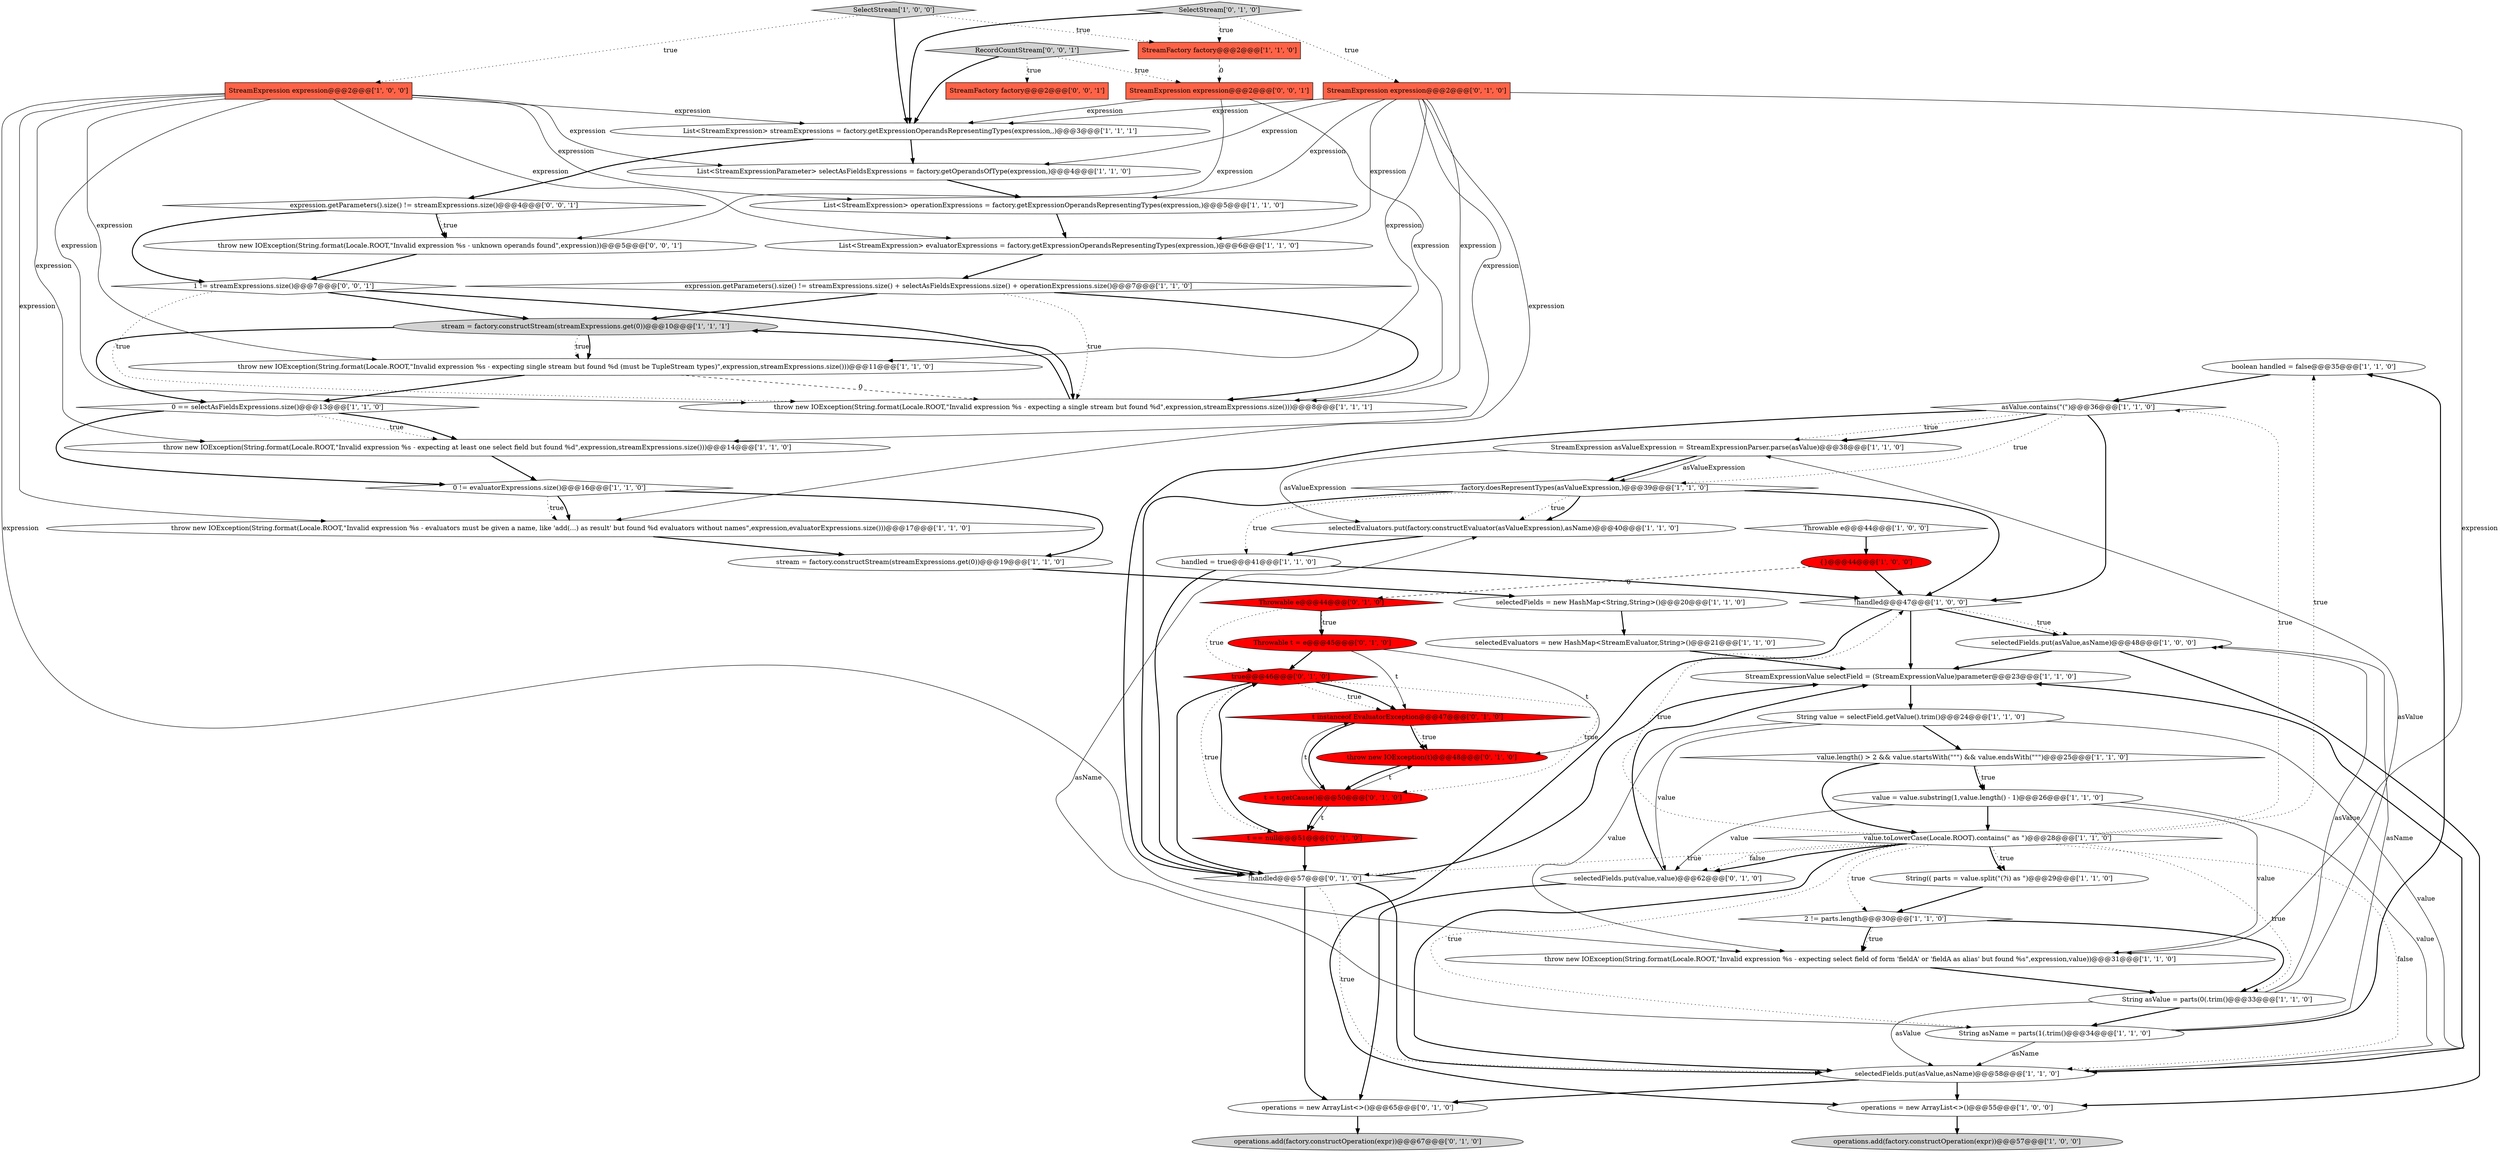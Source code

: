 digraph {
34 [style = filled, label = "boolean handled = false@@@35@@@['1', '1', '0']", fillcolor = white, shape = ellipse image = "AAA0AAABBB1BBB"];
49 [style = filled, label = "true@@@46@@@['0', '1', '0']", fillcolor = red, shape = diamond image = "AAA1AAABBB2BBB"];
14 [style = filled, label = "value = value.substring(1,value.length() - 1)@@@26@@@['1', '1', '0']", fillcolor = white, shape = ellipse image = "AAA0AAABBB1BBB"];
25 [style = filled, label = "selectedFields = new HashMap<String,String>()@@@20@@@['1', '1', '0']", fillcolor = white, shape = ellipse image = "AAA0AAABBB1BBB"];
26 [style = filled, label = "List<StreamExpression> evaluatorExpressions = factory.getExpressionOperandsRepresentingTypes(expression,)@@@6@@@['1', '1', '0']", fillcolor = white, shape = ellipse image = "AAA0AAABBB1BBB"];
54 [style = filled, label = "StreamFactory factory@@@2@@@['0', '0', '1']", fillcolor = tomato, shape = box image = "AAA0AAABBB3BBB"];
13 [style = filled, label = "operations = new ArrayList<>()@@@55@@@['1', '0', '0']", fillcolor = white, shape = ellipse image = "AAA0AAABBB1BBB"];
22 [style = filled, label = "String asName = parts(1(.trim()@@@34@@@['1', '1', '0']", fillcolor = white, shape = ellipse image = "AAA0AAABBB1BBB"];
29 [style = filled, label = "StreamExpression asValueExpression = StreamExpressionParser.parse(asValue)@@@38@@@['1', '1', '0']", fillcolor = white, shape = ellipse image = "AAA0AAABBB1BBB"];
58 [style = filled, label = "StreamExpression expression@@@2@@@['0', '0', '1']", fillcolor = tomato, shape = box image = "AAA0AAABBB3BBB"];
19 [style = filled, label = "2 != parts.length@@@30@@@['1', '1', '0']", fillcolor = white, shape = diamond image = "AAA0AAABBB1BBB"];
17 [style = filled, label = "selectedFields.put(asValue,asName)@@@48@@@['1', '0', '0']", fillcolor = white, shape = ellipse image = "AAA0AAABBB1BBB"];
21 [style = filled, label = "List<StreamExpressionParameter> selectAsFieldsExpressions = factory.getOperandsOfType(expression,)@@@4@@@['1', '1', '0']", fillcolor = white, shape = ellipse image = "AAA0AAABBB1BBB"];
48 [style = filled, label = "StreamExpression expression@@@2@@@['0', '1', '0']", fillcolor = tomato, shape = box image = "AAA0AAABBB2BBB"];
53 [style = filled, label = "Throwable t = e@@@45@@@['0', '1', '0']", fillcolor = red, shape = ellipse image = "AAA1AAABBB2BBB"];
40 [style = filled, label = "stream = factory.constructStream(streamExpressions.get(0))@@@19@@@['1', '1', '0']", fillcolor = white, shape = ellipse image = "AAA0AAABBB1BBB"];
44 [style = filled, label = "t instanceof EvaluatorException@@@47@@@['0', '1', '0']", fillcolor = red, shape = diamond image = "AAA1AAABBB2BBB"];
7 [style = filled, label = "value.toLowerCase(Locale.ROOT).contains(\" as \")@@@28@@@['1', '1', '0']", fillcolor = white, shape = diamond image = "AAA0AAABBB1BBB"];
18 [style = filled, label = "selectedEvaluators = new HashMap<StreamEvaluator,String>()@@@21@@@['1', '1', '0']", fillcolor = white, shape = ellipse image = "AAA0AAABBB1BBB"];
42 [style = filled, label = "SelectStream['0', '1', '0']", fillcolor = lightgray, shape = diamond image = "AAA0AAABBB2BBB"];
8 [style = filled, label = "List<StreamExpression> operationExpressions = factory.getExpressionOperandsRepresentingTypes(expression,)@@@5@@@['1', '1', '0']", fillcolor = white, shape = ellipse image = "AAA0AAABBB1BBB"];
16 [style = filled, label = "StreamExpressionValue selectField = (StreamExpressionValue)parameter@@@23@@@['1', '1', '0']", fillcolor = white, shape = ellipse image = "AAA0AAABBB1BBB"];
36 [style = filled, label = "!handled@@@47@@@['1', '0', '0']", fillcolor = white, shape = diamond image = "AAA0AAABBB1BBB"];
0 [style = filled, label = "Throwable e@@@44@@@['1', '0', '0']", fillcolor = white, shape = diamond image = "AAA0AAABBB1BBB"];
52 [style = filled, label = "operations = new ArrayList<>()@@@65@@@['0', '1', '0']", fillcolor = white, shape = ellipse image = "AAA0AAABBB2BBB"];
45 [style = filled, label = "!handled@@@57@@@['0', '1', '0']", fillcolor = white, shape = diamond image = "AAA0AAABBB2BBB"];
20 [style = filled, label = "String value = selectField.getValue().trim()@@@24@@@['1', '1', '0']", fillcolor = white, shape = ellipse image = "AAA0AAABBB1BBB"];
37 [style = filled, label = "selectedFields.put(asValue,asName)@@@58@@@['1', '1', '0']", fillcolor = white, shape = ellipse image = "AAA0AAABBB1BBB"];
33 [style = filled, label = "String(( parts = value.split(\"(?i) as \")@@@29@@@['1', '1', '0']", fillcolor = white, shape = ellipse image = "AAA0AAABBB1BBB"];
50 [style = filled, label = "t == null@@@51@@@['0', '1', '0']", fillcolor = red, shape = diamond image = "AAA1AAABBB2BBB"];
12 [style = filled, label = "selectedEvaluators.put(factory.constructEvaluator(asValueExpression),asName)@@@40@@@['1', '1', '0']", fillcolor = white, shape = ellipse image = "AAA0AAABBB1BBB"];
51 [style = filled, label = "selectedFields.put(value,value)@@@62@@@['0', '1', '0']", fillcolor = white, shape = ellipse image = "AAA0AAABBB2BBB"];
28 [style = filled, label = "throw new IOException(String.format(Locale.ROOT,\"Invalid expression %s - evaluators must be given a name, like 'add(...) as result' but found %d evaluators without names\",expression,evaluatorExpressions.size()))@@@17@@@['1', '1', '0']", fillcolor = white, shape = ellipse image = "AAA0AAABBB1BBB"];
2 [style = filled, label = "stream = factory.constructStream(streamExpressions.get(0))@@@10@@@['1', '1', '1']", fillcolor = lightgray, shape = ellipse image = "AAA0AAABBB1BBB"];
4 [style = filled, label = "value.length() > 2 && value.startsWith(\"\"\") && value.endsWith(\"\"\")@@@25@@@['1', '1', '0']", fillcolor = white, shape = diamond image = "AAA0AAABBB1BBB"];
6 [style = filled, label = "StreamExpression expression@@@2@@@['1', '0', '0']", fillcolor = tomato, shape = box image = "AAA0AAABBB1BBB"];
10 [style = filled, label = "expression.getParameters().size() != streamExpressions.size() + selectAsFieldsExpressions.size() + operationExpressions.size()@@@7@@@['1', '1', '0']", fillcolor = white, shape = diamond image = "AAA0AAABBB1BBB"];
43 [style = filled, label = "operations.add(factory.constructOperation(expr))@@@67@@@['0', '1', '0']", fillcolor = lightgray, shape = ellipse image = "AAA0AAABBB2BBB"];
56 [style = filled, label = "RecordCountStream['0', '0', '1']", fillcolor = lightgray, shape = diamond image = "AAA0AAABBB3BBB"];
32 [style = filled, label = "0 != evaluatorExpressions.size()@@@16@@@['1', '1', '0']", fillcolor = white, shape = diamond image = "AAA0AAABBB1BBB"];
15 [style = filled, label = "throw new IOException(String.format(Locale.ROOT,\"Invalid expression %s - expecting at least one select field but found %d\",expression,streamExpressions.size()))@@@14@@@['1', '1', '0']", fillcolor = white, shape = ellipse image = "AAA0AAABBB1BBB"];
27 [style = filled, label = "{}@@@44@@@['1', '0', '0']", fillcolor = red, shape = ellipse image = "AAA1AAABBB1BBB"];
11 [style = filled, label = "String asValue = parts(0(.trim()@@@33@@@['1', '1', '0']", fillcolor = white, shape = ellipse image = "AAA0AAABBB1BBB"];
24 [style = filled, label = "StreamFactory factory@@@2@@@['1', '1', '0']", fillcolor = tomato, shape = box image = "AAA0AAABBB1BBB"];
31 [style = filled, label = "List<StreamExpression> streamExpressions = factory.getExpressionOperandsRepresentingTypes(expression,,)@@@3@@@['1', '1', '1']", fillcolor = white, shape = ellipse image = "AAA0AAABBB1BBB"];
41 [style = filled, label = "throw new IOException(t)@@@48@@@['0', '1', '0']", fillcolor = red, shape = ellipse image = "AAA1AAABBB2BBB"];
30 [style = filled, label = "SelectStream['1', '0', '0']", fillcolor = lightgray, shape = diamond image = "AAA0AAABBB1BBB"];
46 [style = filled, label = "Throwable e@@@44@@@['0', '1', '0']", fillcolor = red, shape = diamond image = "AAA1AAABBB2BBB"];
9 [style = filled, label = "handled = true@@@41@@@['1', '1', '0']", fillcolor = white, shape = ellipse image = "AAA0AAABBB1BBB"];
55 [style = filled, label = "1 != streamExpressions.size()@@@7@@@['0', '0', '1']", fillcolor = white, shape = diamond image = "AAA0AAABBB3BBB"];
35 [style = filled, label = "factory.doesRepresentTypes(asValueExpression,)@@@39@@@['1', '1', '0']", fillcolor = white, shape = diamond image = "AAA0AAABBB1BBB"];
3 [style = filled, label = "throw new IOException(String.format(Locale.ROOT,\"Invalid expression %s - expecting single stream but found %d (must be TupleStream types)\",expression,streamExpressions.size()))@@@11@@@['1', '1', '0']", fillcolor = white, shape = ellipse image = "AAA0AAABBB1BBB"];
23 [style = filled, label = "0 == selectAsFieldsExpressions.size()@@@13@@@['1', '1', '0']", fillcolor = white, shape = diamond image = "AAA0AAABBB1BBB"];
5 [style = filled, label = "asValue.contains(\"(\")@@@36@@@['1', '1', '0']", fillcolor = white, shape = diamond image = "AAA0AAABBB1BBB"];
38 [style = filled, label = "operations.add(factory.constructOperation(expr))@@@57@@@['1', '0', '0']", fillcolor = lightgray, shape = ellipse image = "AAA0AAABBB1BBB"];
1 [style = filled, label = "throw new IOException(String.format(Locale.ROOT,\"Invalid expression %s - expecting select field of form 'fieldA' or 'fieldA as alias' but found %s\",expression,value))@@@31@@@['1', '1', '0']", fillcolor = white, shape = ellipse image = "AAA0AAABBB1BBB"];
47 [style = filled, label = "t = t.getCause()@@@50@@@['0', '1', '0']", fillcolor = red, shape = ellipse image = "AAA1AAABBB2BBB"];
57 [style = filled, label = "throw new IOException(String.format(Locale.ROOT,\"Invalid expression %s - unknown operands found\",expression))@@@5@@@['0', '0', '1']", fillcolor = white, shape = ellipse image = "AAA0AAABBB3BBB"];
39 [style = filled, label = "throw new IOException(String.format(Locale.ROOT,\"Invalid expression %s - expecting a single stream but found %d\",expression,streamExpressions.size()))@@@8@@@['1', '1', '1']", fillcolor = white, shape = ellipse image = "AAA0AAABBB1BBB"];
59 [style = filled, label = "expression.getParameters().size() != streamExpressions.size()@@@4@@@['0', '0', '1']", fillcolor = white, shape = diamond image = "AAA0AAABBB3BBB"];
32->28 [style = dotted, label="true"];
46->53 [style = dotted, label="true"];
14->1 [style = solid, label="value"];
26->10 [style = bold, label=""];
55->39 [style = dotted, label="true"];
7->36 [style = dotted, label="true"];
7->34 [style = dotted, label="true"];
48->8 [style = solid, label="expression"];
7->33 [style = dotted, label="true"];
21->8 [style = bold, label=""];
55->2 [style = bold, label=""];
40->25 [style = bold, label=""];
59->57 [style = bold, label=""];
22->12 [style = solid, label="asName"];
19->11 [style = bold, label=""];
6->39 [style = solid, label="expression"];
31->21 [style = bold, label=""];
5->45 [style = bold, label=""];
6->8 [style = solid, label="expression"];
12->9 [style = bold, label=""];
35->12 [style = dotted, label="true"];
20->1 [style = solid, label="value"];
14->7 [style = bold, label=""];
2->23 [style = bold, label=""];
19->1 [style = bold, label=""];
48->28 [style = solid, label="expression"];
11->37 [style = solid, label="asValue"];
46->49 [style = dotted, label="true"];
47->41 [style = solid, label="t"];
10->39 [style = bold, label=""];
42->48 [style = dotted, label="true"];
50->45 [style = bold, label=""];
56->58 [style = dotted, label="true"];
35->45 [style = bold, label=""];
22->17 [style = solid, label="asName"];
6->31 [style = solid, label="expression"];
56->54 [style = dotted, label="true"];
23->15 [style = dotted, label="true"];
36->17 [style = bold, label=""];
5->29 [style = dotted, label="true"];
14->37 [style = solid, label="value"];
5->36 [style = bold, label=""];
44->47 [style = bold, label=""];
35->12 [style = bold, label=""];
17->16 [style = bold, label=""];
2->3 [style = dotted, label="true"];
5->29 [style = bold, label=""];
22->37 [style = solid, label="asName"];
48->26 [style = solid, label="expression"];
6->26 [style = solid, label="expression"];
57->55 [style = bold, label=""];
3->39 [style = dashed, label="0"];
30->6 [style = dotted, label="true"];
7->37 [style = bold, label=""];
10->39 [style = dotted, label="true"];
47->50 [style = solid, label="t"];
42->31 [style = bold, label=""];
51->16 [style = bold, label=""];
50->49 [style = bold, label=""];
11->17 [style = solid, label="asValue"];
1->11 [style = bold, label=""];
42->24 [style = dotted, label="true"];
29->12 [style = solid, label="asValueExpression"];
7->33 [style = bold, label=""];
3->23 [style = bold, label=""];
49->47 [style = dotted, label="true"];
27->46 [style = dashed, label="0"];
7->51 [style = bold, label=""];
7->51 [style = dotted, label="false"];
49->44 [style = dotted, label="true"];
44->41 [style = bold, label=""];
36->16 [style = bold, label=""];
59->55 [style = bold, label=""];
10->2 [style = bold, label=""];
29->35 [style = bold, label=""];
37->13 [style = bold, label=""];
7->22 [style = dotted, label="true"];
16->20 [style = bold, label=""];
45->52 [style = bold, label=""];
58->57 [style = solid, label="expression"];
37->16 [style = bold, label=""];
48->1 [style = solid, label="expression"];
48->31 [style = solid, label="expression"];
49->45 [style = bold, label=""];
19->1 [style = dotted, label="true"];
7->45 [style = dotted, label="true"];
4->14 [style = bold, label=""];
6->28 [style = solid, label="expression"];
31->59 [style = bold, label=""];
56->31 [style = bold, label=""];
2->3 [style = bold, label=""];
49->44 [style = bold, label=""];
23->15 [style = bold, label=""];
25->18 [style = bold, label=""];
6->3 [style = solid, label="expression"];
6->15 [style = solid, label="expression"];
23->32 [style = bold, label=""];
49->50 [style = dotted, label="true"];
45->16 [style = bold, label=""];
51->52 [style = bold, label=""];
55->39 [style = bold, label=""];
4->7 [style = bold, label=""];
47->50 [style = bold, label=""];
7->5 [style = dotted, label="true"];
52->43 [style = bold, label=""];
5->35 [style = dotted, label="true"];
36->13 [style = bold, label=""];
7->11 [style = dotted, label="true"];
30->31 [style = bold, label=""];
39->2 [style = bold, label=""];
32->40 [style = bold, label=""];
47->44 [style = solid, label="t"];
29->35 [style = solid, label="asValueExpression"];
11->22 [style = bold, label=""];
24->58 [style = dashed, label="0"];
37->52 [style = bold, label=""];
17->13 [style = bold, label=""];
48->3 [style = solid, label="expression"];
41->47 [style = bold, label=""];
33->19 [style = bold, label=""];
58->39 [style = solid, label="expression"];
9->36 [style = bold, label=""];
18->16 [style = bold, label=""];
48->39 [style = solid, label="expression"];
27->36 [style = bold, label=""];
28->40 [style = bold, label=""];
30->24 [style = dotted, label="true"];
48->15 [style = solid, label="expression"];
20->37 [style = solid, label="value"];
53->41 [style = solid, label="t"];
11->29 [style = solid, label="asValue"];
7->19 [style = dotted, label="true"];
34->5 [style = bold, label=""];
0->27 [style = bold, label=""];
6->21 [style = solid, label="expression"];
45->37 [style = dotted, label="true"];
20->51 [style = solid, label="value"];
46->53 [style = bold, label=""];
35->9 [style = dotted, label="true"];
4->14 [style = dotted, label="true"];
48->21 [style = solid, label="expression"];
20->4 [style = bold, label=""];
14->51 [style = solid, label="value"];
53->49 [style = bold, label=""];
53->44 [style = solid, label="t"];
36->17 [style = dotted, label="true"];
7->37 [style = dotted, label="false"];
9->45 [style = bold, label=""];
22->34 [style = bold, label=""];
6->1 [style = solid, label="expression"];
58->31 [style = solid, label="expression"];
59->57 [style = dotted, label="true"];
13->38 [style = bold, label=""];
45->37 [style = bold, label=""];
35->36 [style = bold, label=""];
15->32 [style = bold, label=""];
32->28 [style = bold, label=""];
44->41 [style = dotted, label="true"];
8->26 [style = bold, label=""];
}
